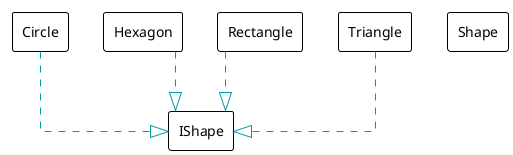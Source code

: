 @startuml

!theme plain
top to bottom direction
skinparam linetype ortho

rectangle Circle
rectangle Hexagon
rectangle IShape
rectangle Rectangle
rectangle Shape
rectangle Triangle

Circle     -[#039ba1,dashed]-^  IShape    
Hexagon    -[#039ba1,dashed]-^  IShape    
Rectangle  -[#039ba1,dashed]-^  IShape    
Triangle   -[#039ba1,dashed]-^  IShape    
@enduml
